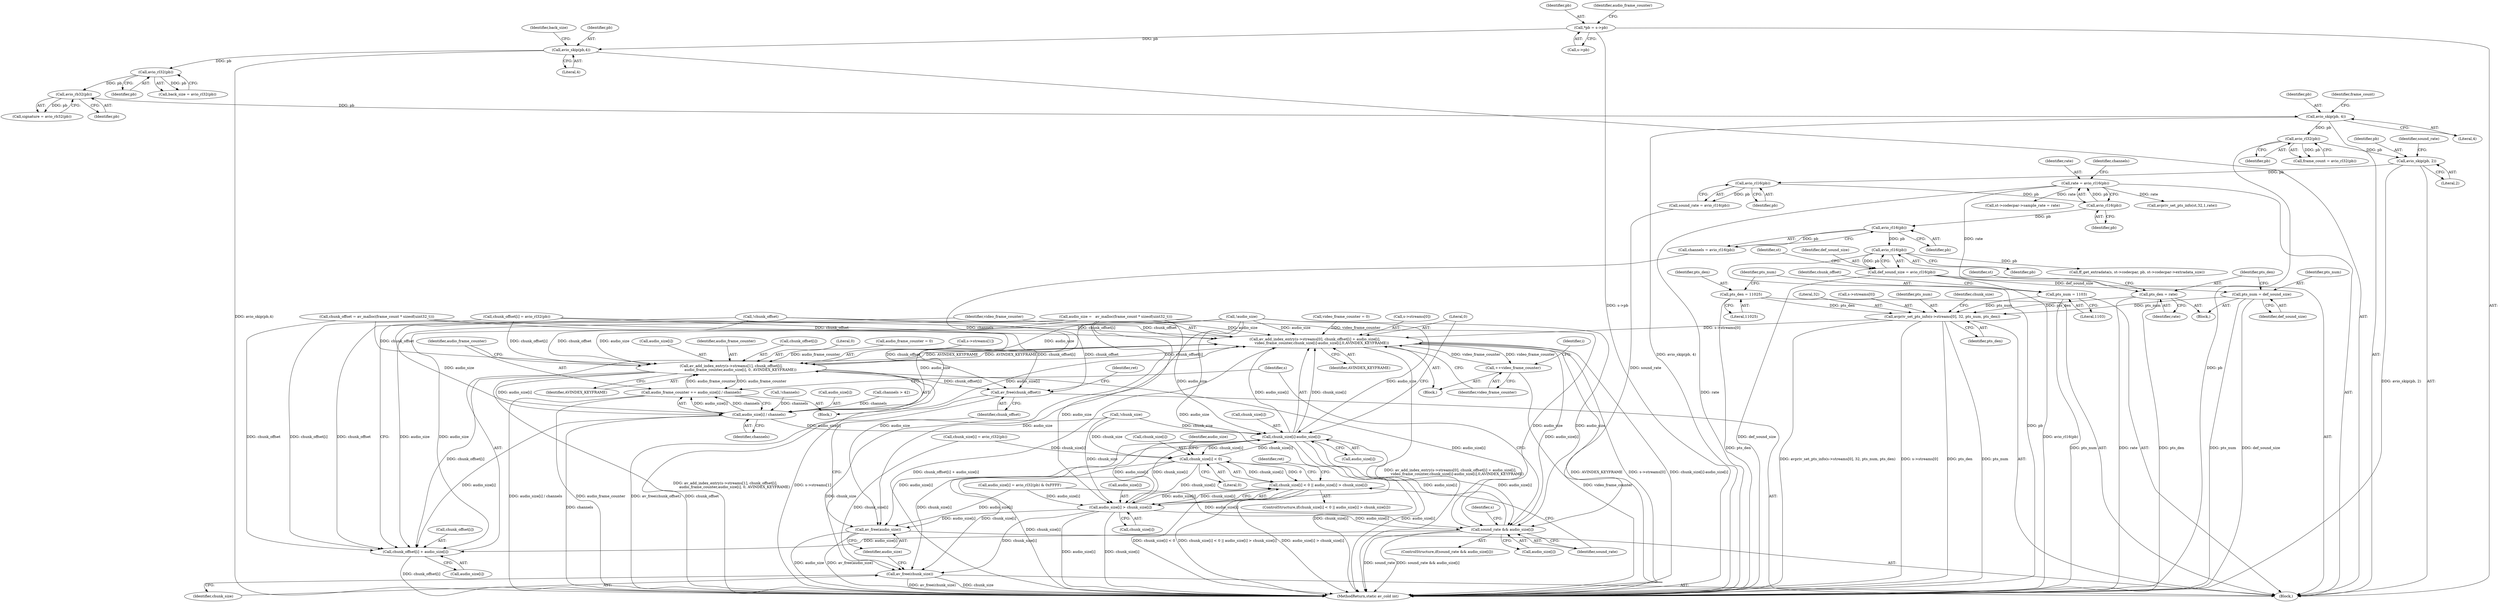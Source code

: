 digraph "0_FFmpeg_96f24d1bee7fe7bac08e2b7c74db1a046c9dc0de@pointer" {
"1000423" [label="(Call,avpriv_set_pts_info(s->streams[0], 32, pts_num, pts_den))"];
"1000317" [label="(Call,pts_num = def_sound_size)"];
"1000210" [label="(Call,def_sound_size = avio_rl16(pb))"];
"1000212" [label="(Call,avio_rl16(pb))"];
"1000208" [label="(Call,avio_rl16(pb))"];
"1000204" [label="(Call,avio_rl16(pb))"];
"1000200" [label="(Call,avio_rl16(pb))"];
"1000195" [label="(Call,avio_skip(pb, 2))"];
"1000178" [label="(Call,avio_rl32(pb))"];
"1000173" [label="(Call,avio_skip(pb, 4))"];
"1000171" [label="(Call,avio_rb32(pb))"];
"1000167" [label="(Call,avio_rl32(pb))"];
"1000162" [label="(Call,avio_skip(pb,4))"];
"1000116" [label="(Call,*pb = s->pb)"];
"1000142" [label="(Call,pts_num = 1103)"];
"1000138" [label="(Call,pts_den = 11025)"];
"1000320" [label="(Call,pts_den = rate)"];
"1000202" [label="(Call,rate = avio_rl16(pb))"];
"1000595" [label="(Call,av_add_index_entry(s->streams[0], chunk_offset[i] + audio_size[i],\n            video_frame_counter,chunk_size[i]-audio_size[i],0,AVINDEX_KEYFRAME))"];
"1000573" [label="(Call,av_add_index_entry(s->streams[1], chunk_offset[i],\n                audio_frame_counter,audio_size[i], 0, AVINDEX_KEYFRAME))"];
"1000588" [label="(Call,audio_frame_counter += audio_size[i] / channels)"];
"1000590" [label="(Call,audio_size[i] / channels)"];
"1000601" [label="(Call,chunk_offset[i] + audio_size[i])"];
"1000609" [label="(Call,chunk_size[i]-audio_size[i])"];
"1000549" [label="(Call,chunk_size[i] < 0)"];
"1000548" [label="(Call,chunk_size[i] < 0 || audio_size[i] > chunk_size[i])"];
"1000554" [label="(Call,audio_size[i] > chunk_size[i])"];
"1000567" [label="(Call,sound_rate && audio_size[i])"];
"1000620" [label="(Call,av_free(chunk_size))"];
"1000622" [label="(Call,av_free(audio_size))"];
"1000624" [label="(Call,av_free(chunk_offset))"];
"1000618" [label="(Call,++video_frame_counter)"];
"1000167" [label="(Call,avio_rl32(pb))"];
"1000554" [label="(Call,audio_size[i] > chunk_size[i])"];
"1000574" [label="(Call,s->streams[1])"];
"1000430" [label="(Identifier,pts_num)"];
"1000433" [label="(Identifier,chunk_size)"];
"1000179" [label="(Identifier,pb)"];
"1000173" [label="(Call,avio_skip(pb, 4))"];
"1000213" [label="(Identifier,pb)"];
"1000169" [label="(Call,signature = avio_rb32(pb))"];
"1000168" [label="(Identifier,pb)"];
"1000143" [label="(Identifier,pts_num)"];
"1000583" [label="(Call,audio_size[i])"];
"1000140" [label="(Literal,11025)"];
"1000324" [label="(Identifier,st)"];
"1000162" [label="(Call,avio_skip(pb,4))"];
"1000318" [label="(Identifier,pts_num)"];
"1000594" [label="(Identifier,channels)"];
"1000431" [label="(Identifier,pts_den)"];
"1000206" [label="(Call,channels = avio_rl16(pb))"];
"1000487" [label="(Call,chunk_size[i] = avio_rl32(pb))"];
"1000196" [label="(Identifier,pb)"];
"1000319" [label="(Identifier,def_sound_size)"];
"1000212" [label="(Call,avio_rl16(pb))"];
"1000582" [label="(Identifier,audio_frame_counter)"];
"1000304" [label="(Call,!channels)"];
"1000620" [label="(Call,av_free(chunk_size))"];
"1000547" [label="(ControlStructure,if(chunk_size[i] < 0 || audio_size[i] > chunk_size[i]))"];
"1000139" [label="(Identifier,pts_den)"];
"1000591" [label="(Call,audio_size[i])"];
"1000147" [label="(Identifier,chunk_offset)"];
"1000556" [label="(Identifier,audio_size)"];
"1000144" [label="(Literal,1103)"];
"1000460" [label="(Call,!chunk_offset)"];
"1000211" [label="(Identifier,def_sound_size)"];
"1000563" [label="(Identifier,ret)"];
"1000610" [label="(Call,chunk_size[i])"];
"1000576" [label="(Identifier,s)"];
"1000579" [label="(Call,chunk_offset[i])"];
"1000317" [label="(Call,pts_num = def_sound_size)"];
"1000178" [label="(Call,avio_rl32(pb))"];
"1000555" [label="(Call,audio_size[i])"];
"1000621" [label="(Identifier,chunk_size)"];
"1000546" [label="(Block,)"];
"1000595" [label="(Call,av_add_index_entry(s->streams[0], chunk_offset[i] + audio_size[i],\n            video_frame_counter,chunk_size[i]-audio_size[i],0,AVINDEX_KEYFRAME))"];
"1000199" [label="(Identifier,sound_rate)"];
"1000207" [label="(Identifier,channels)"];
"1000306" [label="(Call,channels > 42)"];
"1000548" [label="(Call,chunk_size[i] < 0 || audio_size[i] > chunk_size[i])"];
"1000566" [label="(ControlStructure,if(sound_rate && audio_size[i]))"];
"1000590" [label="(Call,audio_size[i] / channels)"];
"1000117" [label="(Identifier,pb)"];
"1000175" [label="(Literal,4)"];
"1000210" [label="(Call,def_sound_size = avio_rl16(pb))"];
"1000171" [label="(Call,avio_rb32(pb))"];
"1000320" [label="(Call,pts_den = rate)"];
"1000163" [label="(Identifier,pb)"];
"1000322" [label="(Identifier,rate)"];
"1000128" [label="(Call,video_frame_counter = 0)"];
"1000202" [label="(Call,rate = avio_rl16(pb))"];
"1000455" [label="(Call,!chunk_size)"];
"1000623" [label="(Identifier,audio_size)"];
"1000588" [label="(Call,audio_frame_counter += audio_size[i] / channels)"];
"1000613" [label="(Call,audio_size[i])"];
"1000215" [label="(Identifier,st)"];
"1000458" [label="(Call,!audio_size)"];
"1000208" [label="(Call,avio_rl16(pb))"];
"1000138" [label="(Call,pts_den = 11025)"];
"1000601" [label="(Call,chunk_offset[i] + audio_size[i])"];
"1000529" [label="(Call,audio_size[i] = avio_rl32(pb) & 0xFFFF)"];
"1000627" [label="(Identifier,ret)"];
"1000423" [label="(Call,avpriv_set_pts_info(s->streams[0], 32, pts_num, pts_den))"];
"1000118" [label="(Call,s->pb)"];
"1000201" [label="(Identifier,pb)"];
"1000573" [label="(Call,av_add_index_entry(s->streams[1], chunk_offset[i],\n                audio_frame_counter,audio_size[i], 0, AVINDEX_KEYFRAME))"];
"1000596" [label="(Call,s->streams[0])"];
"1000589" [label="(Identifier,audio_frame_counter)"];
"1000166" [label="(Identifier,back_size)"];
"1000609" [label="(Call,chunk_size[i]-audio_size[i])"];
"1000446" [label="(Call,chunk_offset = av_malloc(frame_count * sizeof(uint32_t)))"];
"1000618" [label="(Call,++video_frame_counter)"];
"1000418" [label="(Call,avpriv_set_pts_info(st,32,1,rate))"];
"1000114" [label="(Block,)"];
"1000209" [label="(Identifier,pb)"];
"1000177" [label="(Identifier,frame_count)"];
"1000508" [label="(Call,chunk_offset[i] = avio_rl32(pb))"];
"1000568" [label="(Identifier,sound_rate)"];
"1000598" [label="(Identifier,s)"];
"1000550" [label="(Call,chunk_size[i])"];
"1000586" [label="(Literal,0)"];
"1000429" [label="(Literal,32)"];
"1000164" [label="(Literal,4)"];
"1000205" [label="(Identifier,pb)"];
"1000116" [label="(Call,*pb = s->pb)"];
"1000204" [label="(Call,avio_rl16(pb))"];
"1000439" [label="(Call,audio_size =   av_malloc(frame_count * sizeof(uint32_t)))"];
"1000569" [label="(Call,audio_size[i])"];
"1000284" [label="(Call,ff_get_extradata(s, st->codecpar, pb, st->codecpar->extradata_size))"];
"1000572" [label="(Block,)"];
"1000301" [label="(Block,)"];
"1000203" [label="(Identifier,rate)"];
"1000172" [label="(Identifier,pb)"];
"1000619" [label="(Identifier,video_frame_counter)"];
"1000602" [label="(Call,chunk_offset[i])"];
"1000608" [label="(Identifier,video_frame_counter)"];
"1000369" [label="(Call,st->codecpar->sample_rate = rate)"];
"1000198" [label="(Call,sound_rate = avio_rl16(pb))"];
"1000628" [label="(MethodReturn,static av_cold int)"];
"1000174" [label="(Identifier,pb)"];
"1000125" [label="(Identifier,audio_frame_counter)"];
"1000321" [label="(Identifier,pts_den)"];
"1000195" [label="(Call,avio_skip(pb, 2))"];
"1000176" [label="(Call,frame_count = avio_rl32(pb))"];
"1000165" [label="(Call,back_size = avio_rl32(pb))"];
"1000616" [label="(Literal,0)"];
"1000549" [label="(Call,chunk_size[i] < 0)"];
"1000625" [label="(Identifier,chunk_offset)"];
"1000200" [label="(Call,avio_rl16(pb))"];
"1000124" [label="(Call,audio_frame_counter = 0)"];
"1000605" [label="(Call,audio_size[i])"];
"1000545" [label="(Identifier,i)"];
"1000553" [label="(Literal,0)"];
"1000622" [label="(Call,av_free(audio_size))"];
"1000142" [label="(Call,pts_num = 1103)"];
"1000617" [label="(Identifier,AVINDEX_KEYFRAME)"];
"1000558" [label="(Call,chunk_size[i])"];
"1000424" [label="(Call,s->streams[0])"];
"1000624" [label="(Call,av_free(chunk_offset))"];
"1000197" [label="(Literal,2)"];
"1000587" [label="(Identifier,AVINDEX_KEYFRAME)"];
"1000567" [label="(Call,sound_rate && audio_size[i])"];
"1000423" -> "1000114"  [label="AST: "];
"1000423" -> "1000431"  [label="CFG: "];
"1000424" -> "1000423"  [label="AST: "];
"1000429" -> "1000423"  [label="AST: "];
"1000430" -> "1000423"  [label="AST: "];
"1000431" -> "1000423"  [label="AST: "];
"1000433" -> "1000423"  [label="CFG: "];
"1000423" -> "1000628"  [label="DDG: avpriv_set_pts_info(s->streams[0], 32, pts_num, pts_den)"];
"1000423" -> "1000628"  [label="DDG: s->streams[0]"];
"1000423" -> "1000628"  [label="DDG: pts_den"];
"1000423" -> "1000628"  [label="DDG: pts_num"];
"1000317" -> "1000423"  [label="DDG: pts_num"];
"1000142" -> "1000423"  [label="DDG: pts_num"];
"1000138" -> "1000423"  [label="DDG: pts_den"];
"1000320" -> "1000423"  [label="DDG: pts_den"];
"1000423" -> "1000595"  [label="DDG: s->streams[0]"];
"1000317" -> "1000301"  [label="AST: "];
"1000317" -> "1000319"  [label="CFG: "];
"1000318" -> "1000317"  [label="AST: "];
"1000319" -> "1000317"  [label="AST: "];
"1000321" -> "1000317"  [label="CFG: "];
"1000317" -> "1000628"  [label="DDG: pts_num"];
"1000317" -> "1000628"  [label="DDG: def_sound_size"];
"1000210" -> "1000317"  [label="DDG: def_sound_size"];
"1000210" -> "1000114"  [label="AST: "];
"1000210" -> "1000212"  [label="CFG: "];
"1000211" -> "1000210"  [label="AST: "];
"1000212" -> "1000210"  [label="AST: "];
"1000215" -> "1000210"  [label="CFG: "];
"1000210" -> "1000628"  [label="DDG: avio_rl16(pb)"];
"1000210" -> "1000628"  [label="DDG: def_sound_size"];
"1000212" -> "1000210"  [label="DDG: pb"];
"1000212" -> "1000213"  [label="CFG: "];
"1000213" -> "1000212"  [label="AST: "];
"1000212" -> "1000628"  [label="DDG: pb"];
"1000208" -> "1000212"  [label="DDG: pb"];
"1000212" -> "1000284"  [label="DDG: pb"];
"1000208" -> "1000206"  [label="AST: "];
"1000208" -> "1000209"  [label="CFG: "];
"1000209" -> "1000208"  [label="AST: "];
"1000206" -> "1000208"  [label="CFG: "];
"1000208" -> "1000206"  [label="DDG: pb"];
"1000204" -> "1000208"  [label="DDG: pb"];
"1000204" -> "1000202"  [label="AST: "];
"1000204" -> "1000205"  [label="CFG: "];
"1000205" -> "1000204"  [label="AST: "];
"1000202" -> "1000204"  [label="CFG: "];
"1000204" -> "1000202"  [label="DDG: pb"];
"1000200" -> "1000204"  [label="DDG: pb"];
"1000200" -> "1000198"  [label="AST: "];
"1000200" -> "1000201"  [label="CFG: "];
"1000201" -> "1000200"  [label="AST: "];
"1000198" -> "1000200"  [label="CFG: "];
"1000200" -> "1000198"  [label="DDG: pb"];
"1000195" -> "1000200"  [label="DDG: pb"];
"1000195" -> "1000114"  [label="AST: "];
"1000195" -> "1000197"  [label="CFG: "];
"1000196" -> "1000195"  [label="AST: "];
"1000197" -> "1000195"  [label="AST: "];
"1000199" -> "1000195"  [label="CFG: "];
"1000195" -> "1000628"  [label="DDG: avio_skip(pb, 2)"];
"1000178" -> "1000195"  [label="DDG: pb"];
"1000178" -> "1000176"  [label="AST: "];
"1000178" -> "1000179"  [label="CFG: "];
"1000179" -> "1000178"  [label="AST: "];
"1000176" -> "1000178"  [label="CFG: "];
"1000178" -> "1000628"  [label="DDG: pb"];
"1000178" -> "1000176"  [label="DDG: pb"];
"1000173" -> "1000178"  [label="DDG: pb"];
"1000173" -> "1000114"  [label="AST: "];
"1000173" -> "1000175"  [label="CFG: "];
"1000174" -> "1000173"  [label="AST: "];
"1000175" -> "1000173"  [label="AST: "];
"1000177" -> "1000173"  [label="CFG: "];
"1000173" -> "1000628"  [label="DDG: avio_skip(pb, 4)"];
"1000171" -> "1000173"  [label="DDG: pb"];
"1000171" -> "1000169"  [label="AST: "];
"1000171" -> "1000172"  [label="CFG: "];
"1000172" -> "1000171"  [label="AST: "];
"1000169" -> "1000171"  [label="CFG: "];
"1000171" -> "1000169"  [label="DDG: pb"];
"1000167" -> "1000171"  [label="DDG: pb"];
"1000167" -> "1000165"  [label="AST: "];
"1000167" -> "1000168"  [label="CFG: "];
"1000168" -> "1000167"  [label="AST: "];
"1000165" -> "1000167"  [label="CFG: "];
"1000167" -> "1000165"  [label="DDG: pb"];
"1000162" -> "1000167"  [label="DDG: pb"];
"1000162" -> "1000114"  [label="AST: "];
"1000162" -> "1000164"  [label="CFG: "];
"1000163" -> "1000162"  [label="AST: "];
"1000164" -> "1000162"  [label="AST: "];
"1000166" -> "1000162"  [label="CFG: "];
"1000162" -> "1000628"  [label="DDG: avio_skip(pb,4)"];
"1000116" -> "1000162"  [label="DDG: pb"];
"1000116" -> "1000114"  [label="AST: "];
"1000116" -> "1000118"  [label="CFG: "];
"1000117" -> "1000116"  [label="AST: "];
"1000118" -> "1000116"  [label="AST: "];
"1000125" -> "1000116"  [label="CFG: "];
"1000116" -> "1000628"  [label="DDG: s->pb"];
"1000142" -> "1000114"  [label="AST: "];
"1000142" -> "1000144"  [label="CFG: "];
"1000143" -> "1000142"  [label="AST: "];
"1000144" -> "1000142"  [label="AST: "];
"1000147" -> "1000142"  [label="CFG: "];
"1000142" -> "1000628"  [label="DDG: pts_num"];
"1000138" -> "1000114"  [label="AST: "];
"1000138" -> "1000140"  [label="CFG: "];
"1000139" -> "1000138"  [label="AST: "];
"1000140" -> "1000138"  [label="AST: "];
"1000143" -> "1000138"  [label="CFG: "];
"1000138" -> "1000628"  [label="DDG: pts_den"];
"1000320" -> "1000301"  [label="AST: "];
"1000320" -> "1000322"  [label="CFG: "];
"1000321" -> "1000320"  [label="AST: "];
"1000322" -> "1000320"  [label="AST: "];
"1000324" -> "1000320"  [label="CFG: "];
"1000320" -> "1000628"  [label="DDG: rate"];
"1000320" -> "1000628"  [label="DDG: pts_den"];
"1000202" -> "1000320"  [label="DDG: rate"];
"1000202" -> "1000114"  [label="AST: "];
"1000203" -> "1000202"  [label="AST: "];
"1000207" -> "1000202"  [label="CFG: "];
"1000202" -> "1000628"  [label="DDG: rate"];
"1000202" -> "1000369"  [label="DDG: rate"];
"1000202" -> "1000418"  [label="DDG: rate"];
"1000595" -> "1000546"  [label="AST: "];
"1000595" -> "1000617"  [label="CFG: "];
"1000596" -> "1000595"  [label="AST: "];
"1000601" -> "1000595"  [label="AST: "];
"1000608" -> "1000595"  [label="AST: "];
"1000609" -> "1000595"  [label="AST: "];
"1000616" -> "1000595"  [label="AST: "];
"1000617" -> "1000595"  [label="AST: "];
"1000619" -> "1000595"  [label="CFG: "];
"1000595" -> "1000628"  [label="DDG: av_add_index_entry(s->streams[0], chunk_offset[i] + audio_size[i],\n            video_frame_counter,chunk_size[i]-audio_size[i],0,AVINDEX_KEYFRAME)"];
"1000595" -> "1000628"  [label="DDG: AVINDEX_KEYFRAME"];
"1000595" -> "1000628"  [label="DDG: s->streams[0]"];
"1000595" -> "1000628"  [label="DDG: chunk_size[i]-audio_size[i]"];
"1000595" -> "1000628"  [label="DDG: chunk_offset[i] + audio_size[i]"];
"1000595" -> "1000573"  [label="DDG: AVINDEX_KEYFRAME"];
"1000573" -> "1000595"  [label="DDG: chunk_offset[i]"];
"1000573" -> "1000595"  [label="DDG: AVINDEX_KEYFRAME"];
"1000460" -> "1000595"  [label="DDG: chunk_offset"];
"1000508" -> "1000595"  [label="DDG: chunk_offset[i]"];
"1000446" -> "1000595"  [label="DDG: chunk_offset"];
"1000458" -> "1000595"  [label="DDG: audio_size"];
"1000567" -> "1000595"  [label="DDG: audio_size[i]"];
"1000439" -> "1000595"  [label="DDG: audio_size"];
"1000590" -> "1000595"  [label="DDG: audio_size[i]"];
"1000128" -> "1000595"  [label="DDG: video_frame_counter"];
"1000618" -> "1000595"  [label="DDG: video_frame_counter"];
"1000609" -> "1000595"  [label="DDG: chunk_size[i]"];
"1000609" -> "1000595"  [label="DDG: audio_size[i]"];
"1000595" -> "1000618"  [label="DDG: video_frame_counter"];
"1000573" -> "1000572"  [label="AST: "];
"1000573" -> "1000587"  [label="CFG: "];
"1000574" -> "1000573"  [label="AST: "];
"1000579" -> "1000573"  [label="AST: "];
"1000582" -> "1000573"  [label="AST: "];
"1000583" -> "1000573"  [label="AST: "];
"1000586" -> "1000573"  [label="AST: "];
"1000587" -> "1000573"  [label="AST: "];
"1000589" -> "1000573"  [label="CFG: "];
"1000573" -> "1000628"  [label="DDG: s->streams[1]"];
"1000573" -> "1000628"  [label="DDG: av_add_index_entry(s->streams[1], chunk_offset[i],\n                audio_frame_counter,audio_size[i], 0, AVINDEX_KEYFRAME)"];
"1000460" -> "1000573"  [label="DDG: chunk_offset"];
"1000508" -> "1000573"  [label="DDG: chunk_offset[i]"];
"1000446" -> "1000573"  [label="DDG: chunk_offset"];
"1000588" -> "1000573"  [label="DDG: audio_frame_counter"];
"1000124" -> "1000573"  [label="DDG: audio_frame_counter"];
"1000458" -> "1000573"  [label="DDG: audio_size"];
"1000567" -> "1000573"  [label="DDG: audio_size[i]"];
"1000439" -> "1000573"  [label="DDG: audio_size"];
"1000573" -> "1000588"  [label="DDG: audio_frame_counter"];
"1000573" -> "1000590"  [label="DDG: audio_size[i]"];
"1000573" -> "1000601"  [label="DDG: chunk_offset[i]"];
"1000573" -> "1000624"  [label="DDG: chunk_offset[i]"];
"1000588" -> "1000572"  [label="AST: "];
"1000588" -> "1000590"  [label="CFG: "];
"1000589" -> "1000588"  [label="AST: "];
"1000590" -> "1000588"  [label="AST: "];
"1000598" -> "1000588"  [label="CFG: "];
"1000588" -> "1000628"  [label="DDG: audio_frame_counter"];
"1000588" -> "1000628"  [label="DDG: audio_size[i] / channels"];
"1000590" -> "1000588"  [label="DDG: audio_size[i]"];
"1000590" -> "1000588"  [label="DDG: channels"];
"1000590" -> "1000594"  [label="CFG: "];
"1000591" -> "1000590"  [label="AST: "];
"1000594" -> "1000590"  [label="AST: "];
"1000590" -> "1000628"  [label="DDG: channels"];
"1000458" -> "1000590"  [label="DDG: audio_size"];
"1000439" -> "1000590"  [label="DDG: audio_size"];
"1000206" -> "1000590"  [label="DDG: channels"];
"1000304" -> "1000590"  [label="DDG: channels"];
"1000306" -> "1000590"  [label="DDG: channels"];
"1000590" -> "1000601"  [label="DDG: audio_size[i]"];
"1000590" -> "1000609"  [label="DDG: audio_size[i]"];
"1000601" -> "1000605"  [label="CFG: "];
"1000602" -> "1000601"  [label="AST: "];
"1000605" -> "1000601"  [label="AST: "];
"1000608" -> "1000601"  [label="CFG: "];
"1000601" -> "1000628"  [label="DDG: chunk_offset[i]"];
"1000460" -> "1000601"  [label="DDG: chunk_offset"];
"1000508" -> "1000601"  [label="DDG: chunk_offset[i]"];
"1000446" -> "1000601"  [label="DDG: chunk_offset"];
"1000458" -> "1000601"  [label="DDG: audio_size"];
"1000567" -> "1000601"  [label="DDG: audio_size[i]"];
"1000439" -> "1000601"  [label="DDG: audio_size"];
"1000609" -> "1000613"  [label="CFG: "];
"1000610" -> "1000609"  [label="AST: "];
"1000613" -> "1000609"  [label="AST: "];
"1000616" -> "1000609"  [label="CFG: "];
"1000609" -> "1000628"  [label="DDG: audio_size[i]"];
"1000609" -> "1000628"  [label="DDG: chunk_size[i]"];
"1000609" -> "1000549"  [label="DDG: chunk_size[i]"];
"1000609" -> "1000554"  [label="DDG: audio_size[i]"];
"1000609" -> "1000567"  [label="DDG: audio_size[i]"];
"1000549" -> "1000609"  [label="DDG: chunk_size[i]"];
"1000554" -> "1000609"  [label="DDG: chunk_size[i]"];
"1000455" -> "1000609"  [label="DDG: chunk_size"];
"1000458" -> "1000609"  [label="DDG: audio_size"];
"1000439" -> "1000609"  [label="DDG: audio_size"];
"1000567" -> "1000609"  [label="DDG: audio_size[i]"];
"1000609" -> "1000620"  [label="DDG: chunk_size[i]"];
"1000609" -> "1000622"  [label="DDG: audio_size[i]"];
"1000549" -> "1000548"  [label="AST: "];
"1000549" -> "1000553"  [label="CFG: "];
"1000550" -> "1000549"  [label="AST: "];
"1000553" -> "1000549"  [label="AST: "];
"1000556" -> "1000549"  [label="CFG: "];
"1000548" -> "1000549"  [label="CFG: "];
"1000549" -> "1000628"  [label="DDG: chunk_size[i]"];
"1000549" -> "1000548"  [label="DDG: chunk_size[i]"];
"1000549" -> "1000548"  [label="DDG: 0"];
"1000487" -> "1000549"  [label="DDG: chunk_size[i]"];
"1000455" -> "1000549"  [label="DDG: chunk_size"];
"1000549" -> "1000554"  [label="DDG: chunk_size[i]"];
"1000549" -> "1000620"  [label="DDG: chunk_size[i]"];
"1000548" -> "1000547"  [label="AST: "];
"1000548" -> "1000554"  [label="CFG: "];
"1000554" -> "1000548"  [label="AST: "];
"1000563" -> "1000548"  [label="CFG: "];
"1000568" -> "1000548"  [label="CFG: "];
"1000548" -> "1000628"  [label="DDG: chunk_size[i] < 0 || audio_size[i] > chunk_size[i]"];
"1000548" -> "1000628"  [label="DDG: audio_size[i] > chunk_size[i]"];
"1000548" -> "1000628"  [label="DDG: chunk_size[i] < 0"];
"1000554" -> "1000548"  [label="DDG: audio_size[i]"];
"1000554" -> "1000548"  [label="DDG: chunk_size[i]"];
"1000554" -> "1000558"  [label="CFG: "];
"1000555" -> "1000554"  [label="AST: "];
"1000558" -> "1000554"  [label="AST: "];
"1000554" -> "1000628"  [label="DDG: audio_size[i]"];
"1000554" -> "1000628"  [label="DDG: chunk_size[i]"];
"1000458" -> "1000554"  [label="DDG: audio_size"];
"1000439" -> "1000554"  [label="DDG: audio_size"];
"1000529" -> "1000554"  [label="DDG: audio_size[i]"];
"1000455" -> "1000554"  [label="DDG: chunk_size"];
"1000554" -> "1000567"  [label="DDG: audio_size[i]"];
"1000554" -> "1000620"  [label="DDG: chunk_size[i]"];
"1000554" -> "1000622"  [label="DDG: audio_size[i]"];
"1000567" -> "1000566"  [label="AST: "];
"1000567" -> "1000568"  [label="CFG: "];
"1000567" -> "1000569"  [label="CFG: "];
"1000568" -> "1000567"  [label="AST: "];
"1000569" -> "1000567"  [label="AST: "];
"1000576" -> "1000567"  [label="CFG: "];
"1000598" -> "1000567"  [label="CFG: "];
"1000567" -> "1000628"  [label="DDG: sound_rate"];
"1000567" -> "1000628"  [label="DDG: sound_rate && audio_size[i]"];
"1000198" -> "1000567"  [label="DDG: sound_rate"];
"1000458" -> "1000567"  [label="DDG: audio_size"];
"1000439" -> "1000567"  [label="DDG: audio_size"];
"1000529" -> "1000567"  [label="DDG: audio_size[i]"];
"1000620" -> "1000114"  [label="AST: "];
"1000620" -> "1000621"  [label="CFG: "];
"1000621" -> "1000620"  [label="AST: "];
"1000623" -> "1000620"  [label="CFG: "];
"1000620" -> "1000628"  [label="DDG: chunk_size"];
"1000620" -> "1000628"  [label="DDG: av_free(chunk_size)"];
"1000487" -> "1000620"  [label="DDG: chunk_size[i]"];
"1000455" -> "1000620"  [label="DDG: chunk_size"];
"1000622" -> "1000114"  [label="AST: "];
"1000622" -> "1000623"  [label="CFG: "];
"1000623" -> "1000622"  [label="AST: "];
"1000625" -> "1000622"  [label="CFG: "];
"1000622" -> "1000628"  [label="DDG: av_free(audio_size)"];
"1000622" -> "1000628"  [label="DDG: audio_size"];
"1000458" -> "1000622"  [label="DDG: audio_size"];
"1000439" -> "1000622"  [label="DDG: audio_size"];
"1000529" -> "1000622"  [label="DDG: audio_size[i]"];
"1000624" -> "1000114"  [label="AST: "];
"1000624" -> "1000625"  [label="CFG: "];
"1000625" -> "1000624"  [label="AST: "];
"1000627" -> "1000624"  [label="CFG: "];
"1000624" -> "1000628"  [label="DDG: av_free(chunk_offset)"];
"1000624" -> "1000628"  [label="DDG: chunk_offset"];
"1000460" -> "1000624"  [label="DDG: chunk_offset"];
"1000508" -> "1000624"  [label="DDG: chunk_offset[i]"];
"1000446" -> "1000624"  [label="DDG: chunk_offset"];
"1000618" -> "1000546"  [label="AST: "];
"1000618" -> "1000619"  [label="CFG: "];
"1000619" -> "1000618"  [label="AST: "];
"1000545" -> "1000618"  [label="CFG: "];
"1000618" -> "1000628"  [label="DDG: video_frame_counter"];
}
